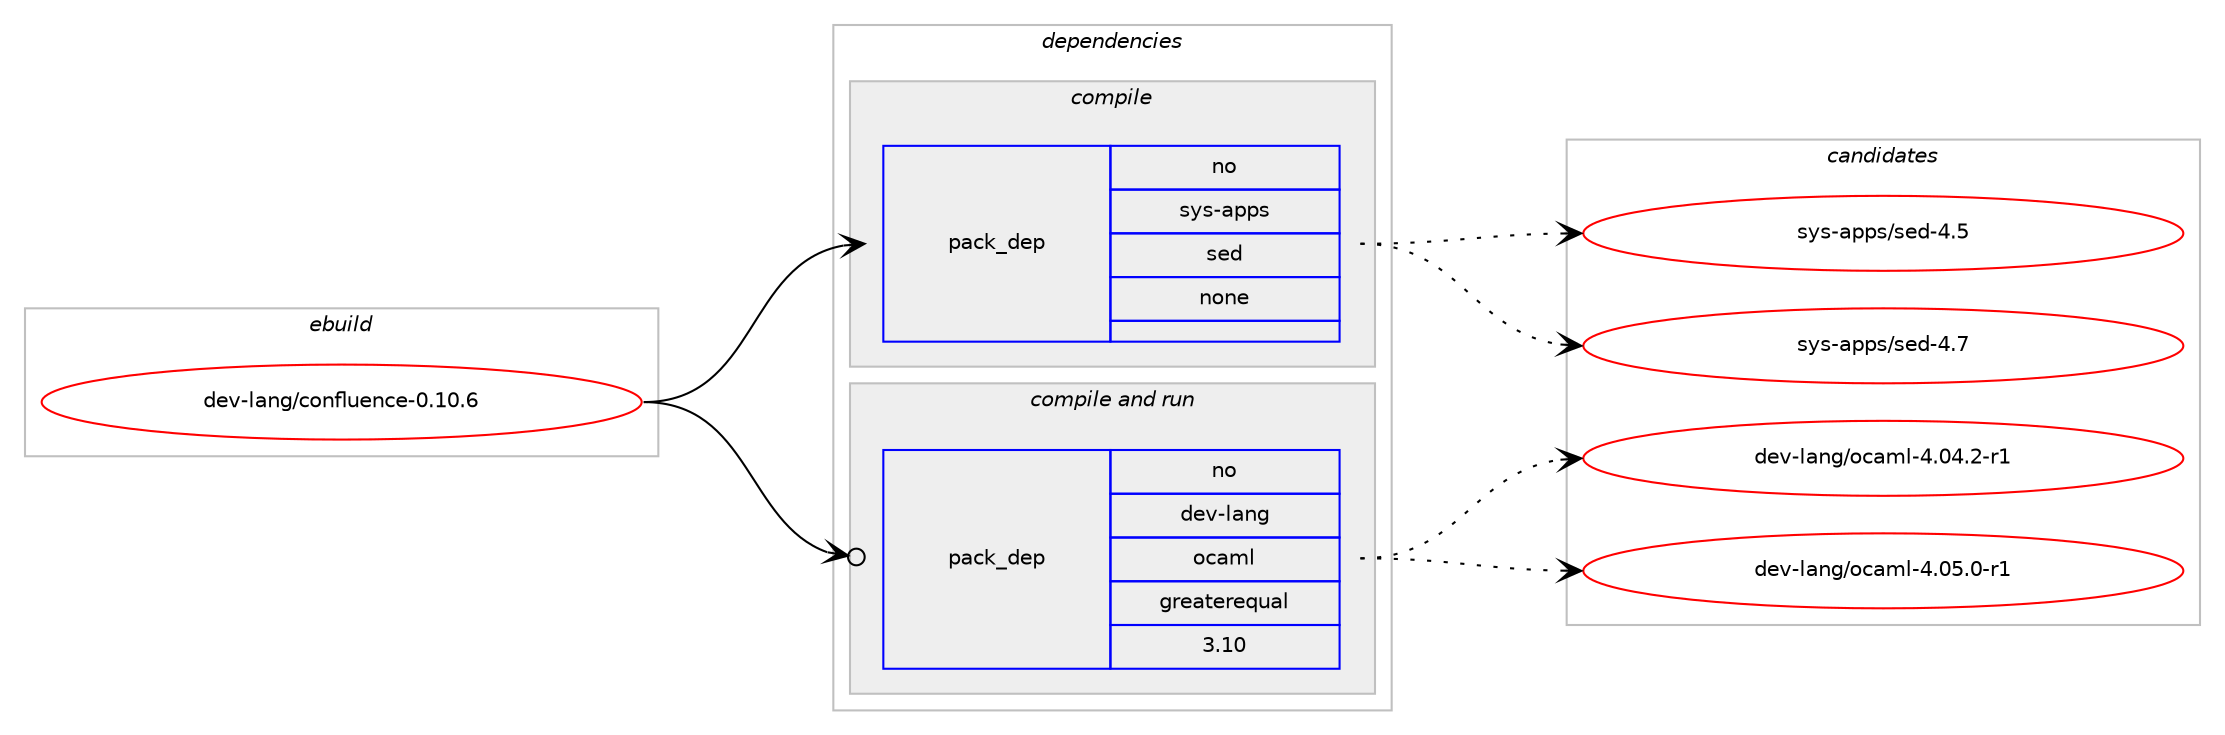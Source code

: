 digraph prolog {

# *************
# Graph options
# *************

newrank=true;
concentrate=true;
compound=true;
graph [rankdir=LR,fontname=Helvetica,fontsize=10,ranksep=1.5];#, ranksep=2.5, nodesep=0.2];
edge  [arrowhead=vee];
node  [fontname=Helvetica,fontsize=10];

# **********
# The ebuild
# **********

subgraph cluster_leftcol {
color=gray;
rank=same;
label=<<i>ebuild</i>>;
id [label="dev-lang/confluence-0.10.6", color=red, width=4, href="../dev-lang/confluence-0.10.6.svg"];
}

# ****************
# The dependencies
# ****************

subgraph cluster_midcol {
color=gray;
label=<<i>dependencies</i>>;
subgraph cluster_compile {
fillcolor="#eeeeee";
style=filled;
label=<<i>compile</i>>;
subgraph pack972286 {
dependency1358223 [label=<<TABLE BORDER="0" CELLBORDER="1" CELLSPACING="0" CELLPADDING="4" WIDTH="220"><TR><TD ROWSPAN="6" CELLPADDING="30">pack_dep</TD></TR><TR><TD WIDTH="110">no</TD></TR><TR><TD>sys-apps</TD></TR><TR><TD>sed</TD></TR><TR><TD>none</TD></TR><TR><TD></TD></TR></TABLE>>, shape=none, color=blue];
}
id:e -> dependency1358223:w [weight=20,style="solid",arrowhead="vee"];
}
subgraph cluster_compileandrun {
fillcolor="#eeeeee";
style=filled;
label=<<i>compile and run</i>>;
subgraph pack972287 {
dependency1358224 [label=<<TABLE BORDER="0" CELLBORDER="1" CELLSPACING="0" CELLPADDING="4" WIDTH="220"><TR><TD ROWSPAN="6" CELLPADDING="30">pack_dep</TD></TR><TR><TD WIDTH="110">no</TD></TR><TR><TD>dev-lang</TD></TR><TR><TD>ocaml</TD></TR><TR><TD>greaterequal</TD></TR><TR><TD>3.10</TD></TR></TABLE>>, shape=none, color=blue];
}
id:e -> dependency1358224:w [weight=20,style="solid",arrowhead="odotvee"];
}
subgraph cluster_run {
fillcolor="#eeeeee";
style=filled;
label=<<i>run</i>>;
}
}

# **************
# The candidates
# **************

subgraph cluster_choices {
rank=same;
color=gray;
label=<<i>candidates</i>>;

subgraph choice972286 {
color=black;
nodesep=1;
choice11512111545971121121154711510110045524653 [label="sys-apps/sed-4.5", color=red, width=4,href="../sys-apps/sed-4.5.svg"];
choice11512111545971121121154711510110045524655 [label="sys-apps/sed-4.7", color=red, width=4,href="../sys-apps/sed-4.7.svg"];
dependency1358223:e -> choice11512111545971121121154711510110045524653:w [style=dotted,weight="100"];
dependency1358223:e -> choice11512111545971121121154711510110045524655:w [style=dotted,weight="100"];
}
subgraph choice972287 {
color=black;
nodesep=1;
choice1001011184510897110103471119997109108455246485246504511449 [label="dev-lang/ocaml-4.04.2-r1", color=red, width=4,href="../dev-lang/ocaml-4.04.2-r1.svg"];
choice1001011184510897110103471119997109108455246485346484511449 [label="dev-lang/ocaml-4.05.0-r1", color=red, width=4,href="../dev-lang/ocaml-4.05.0-r1.svg"];
dependency1358224:e -> choice1001011184510897110103471119997109108455246485246504511449:w [style=dotted,weight="100"];
dependency1358224:e -> choice1001011184510897110103471119997109108455246485346484511449:w [style=dotted,weight="100"];
}
}

}
